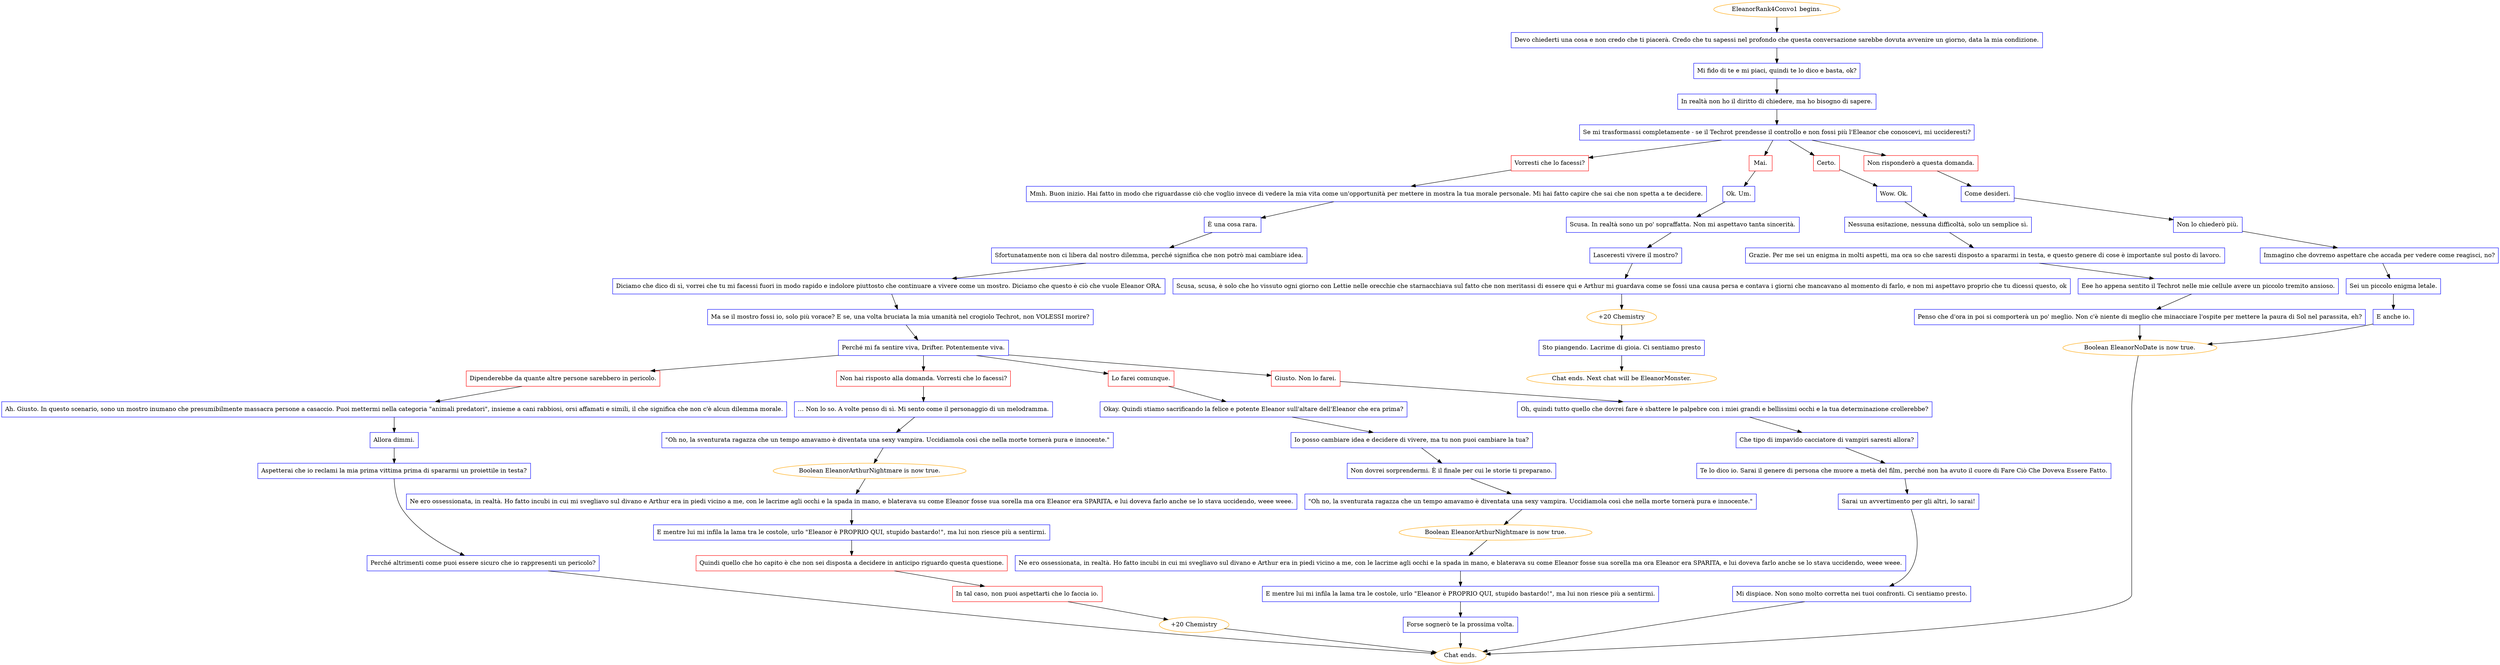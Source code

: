 digraph {
	"EleanorRank4Convo1 begins." [color=orange];
		"EleanorRank4Convo1 begins." -> j3360231764;
	j3360231764 [label="Devo chiederti una cosa e non credo che ti piacerà. Credo che tu sapessi nel profondo che questa conversazione sarebbe dovuta avvenire un giorno, data la mia condizione.",shape=box,color=blue];
		j3360231764 -> j1961650064;
	j1961650064 [label="Mi fido di te e mi piaci, quindi te lo dico e basta, ok?",shape=box,color=blue];
		j1961650064 -> j1577526425;
	j1577526425 [label="In realtà non ho il diritto di chiedere, ma ho bisogno di sapere.",shape=box,color=blue];
		j1577526425 -> j613765027;
	j613765027 [label="Se mi trasformassi completamente - se il Techrot prendesse il controllo e non fossi più l'Eleanor che conoscevi, mi uccideresti?",shape=box,color=blue];
		j613765027 -> j3288250858;
		j613765027 -> j3073667907;
		j613765027 -> j1729339723;
		j613765027 -> j530067871;
	j3288250858 [label="Vorresti che lo facessi?",shape=box,color=red];
		j3288250858 -> j644110413;
	j3073667907 [label="Certo.",shape=box,color=red];
		j3073667907 -> j3032925147;
	j1729339723 [label="Mai.",shape=box,color=red];
		j1729339723 -> j1903204703;
	j530067871 [label="Non risponderò a questa domanda.",shape=box,color=red];
		j530067871 -> j64908942;
	j644110413 [label="Mmh. Buon inizio. Hai fatto in modo che riguardasse ciò che voglio invece di vedere la mia vita come un'opportunità per mettere in mostra la tua morale personale. Mi hai fatto capire che sai che non spetta a te decidere.",shape=box,color=blue];
		j644110413 -> j230405174;
	j3032925147 [label="Wow. Ok.",shape=box,color=blue];
		j3032925147 -> j3047890306;
	j1903204703 [label="Ok. Um.",shape=box,color=blue];
		j1903204703 -> j535499755;
	j64908942 [label="Come desideri.",shape=box,color=blue];
		j64908942 -> j1165207942;
	j230405174 [label="È una cosa rara.",shape=box,color=blue];
		j230405174 -> j1897140096;
	j3047890306 [label="Nessuna esitazione, nessuna difficoltà, solo un semplice sì.",shape=box,color=blue];
		j3047890306 -> j789502228;
	j535499755 [label="Scusa. In realtà sono un po' sopraffatta. Non mi aspettavo tanta sincerità.",shape=box,color=blue];
		j535499755 -> j589634796;
	j1165207942 [label="Non lo chiederò più.",shape=box,color=blue];
		j1165207942 -> j160416296;
	j1897140096 [label="Sfortunatamente non ci libera dal nostro dilemma, perché significa che non potrò mai cambiare idea.",shape=box,color=blue];
		j1897140096 -> j3850152771;
	j789502228 [label="Grazie. Per me sei un enigma in molti aspetti, ma ora so che saresti disposto a spararmi in testa, e questo genere di cose è importante sul posto di lavoro.",shape=box,color=blue];
		j789502228 -> j3105163463;
	j589634796 [label="Lasceresti vivere il mostro?",shape=box,color=blue];
		j589634796 -> j149488429;
	j160416296 [label="Immagino che dovremo aspettare che accada per vedere come reagisci, no?",shape=box,color=blue];
		j160416296 -> j1017837898;
	j3850152771 [label="Diciamo che dico di sì, vorrei che tu mi facessi fuori in modo rapido e indolore piuttosto che continuare a vivere come un mostro. Diciamo che questo è ciò che vuole Eleanor ORA.",shape=box,color=blue];
		j3850152771 -> j1637853690;
	j3105163463 [label="Eee ho appena sentito il Techrot nelle mie cellule avere un piccolo tremito ansioso.",shape=box,color=blue];
		j3105163463 -> j2532768401;
	j149488429 [label="Scusa, scusa, è solo che ho vissuto ogni giorno con Lettie nelle orecchie che starnacchiava sul fatto che non meritassi di essere qui e Arthur mi guardava come se fossi una causa persa e contava i giorni che mancavano al momento di farlo, e non mi aspettavo proprio che tu dicessi questo, ok",shape=box,color=blue];
		j149488429 -> j2684153690;
	j1017837898 [label="Sei un piccolo enigma letale.",shape=box,color=blue];
		j1017837898 -> j2025150029;
	j1637853690 [label="Ma se il mostro fossi io, solo più vorace? E se, una volta bruciata la mia umanità nel crogiolo Techrot, non VOLESSI morire?",shape=box,color=blue];
		j1637853690 -> j4261579770;
	j2532768401 [label="Penso che d'ora in poi si comporterà un po' meglio. Non c'è niente di meglio che minacciare l'ospite per mettere la paura di Sol nel parassita, eh?",shape=box,color=blue];
		j2532768401 -> j2728200779;
	j2684153690 [label="+20 Chemistry",color=orange];
		j2684153690 -> j2798460425;
	j2025150029 [label="E anche io.",shape=box,color=blue];
		j2025150029 -> j2728200779;
	j4261579770 [label="Perché mi fa sentire viva, Drifter. Potentemente viva.",shape=box,color=blue];
		j4261579770 -> j76584881;
		j4261579770 -> j2199530367;
		j4261579770 -> j1750582213;
		j4261579770 -> j1513102657;
	j2728200779 [label="Boolean EleanorNoDate is now true.",color=orange];
		j2728200779 -> "Chat ends.";
	j2798460425 [label="Sto piangendo. Lacrime di gioia. Ci sentiamo presto",shape=box,color=blue];
		j2798460425 -> "Chat ends. Next chat will be EleanorMonster.";
	j76584881 [label="Lo farei comunque.",shape=box,color=red];
		j76584881 -> j1279234436;
	j2199530367 [label="Giusto. Non lo farei.",shape=box,color=red];
		j2199530367 -> j2937012227;
	j1750582213 [label="Dipenderebbe da quante altre persone sarebbero in pericolo.",shape=box,color=red];
		j1750582213 -> j2013338243;
	j1513102657 [label="Non hai risposto alla domanda. Vorresti che lo facessi?",shape=box,color=red];
		j1513102657 -> j3017672959;
	"Chat ends." [color=orange];
	"Chat ends. Next chat will be EleanorMonster." [color=orange];
	j1279234436 [label="Okay. Quindi stiamo sacrificando la felice e potente Eleanor sull'altare dell'Eleanor che era prima?",shape=box,color=blue];
		j1279234436 -> j161051787;
	j2937012227 [label="Oh, quindi tutto quello che dovrei fare è sbattere le palpebre con i miei grandi e bellissimi occhi e la tua determinazione crollerebbe?",shape=box,color=blue];
		j2937012227 -> j2501357889;
	j2013338243 [label="Ah. Giusto. In questo scenario, sono un mostro inumano che presumibilmente massacra persone a casaccio. Puoi mettermi nella categoria \"animali predatori\", insieme a cani rabbiosi, orsi affamati e simili, il che significa che non c'è alcun dilemma morale.",shape=box,color=blue];
		j2013338243 -> j1782382711;
	j3017672959 [label="… Non lo so. A volte penso di sì. Mi sento come il personaggio di un melodramma.",shape=box,color=blue];
		j3017672959 -> j1826233089;
	j161051787 [label="Io posso cambiare idea e decidere di vivere, ma tu non puoi cambiare la tua?",shape=box,color=blue];
		j161051787 -> j336978720;
	j2501357889 [label="Che tipo di impavido cacciatore di vampiri saresti allora?",shape=box,color=blue];
		j2501357889 -> j3863444135;
	j1782382711 [label="Allora dimmi.",shape=box,color=blue];
		j1782382711 -> j3379839921;
	j1826233089 [label="\"Oh no, la sventurata ragazza che un tempo amavamo è diventata una sexy vampira. Uccidiamola così che nella morte tornerà pura e innocente.\"",shape=box,color=blue];
		j1826233089 -> j1735240966;
	j336978720 [label="Non dovrei sorprendermi. È il finale per cui le storie ti preparano.",shape=box,color=blue];
		j336978720 -> j2050189910;
	j3863444135 [label="Te lo dico io. Sarai il genere di persona che muore a metà del film, perché non ha avuto il cuore di Fare Ciò Che Doveva Essere Fatto.",shape=box,color=blue];
		j3863444135 -> j2834231563;
	j3379839921 [label="Aspetterai che io reclami la mia prima vittima prima di spararmi un proiettile in testa?",shape=box,color=blue];
		j3379839921 -> j1735741677;
	j1735240966 [label="Boolean EleanorArthurNightmare is now true.",color=orange];
		j1735240966 -> j3598368313;
	j2050189910 [label="\"Oh no, la sventurata ragazza che un tempo amavamo è diventata una sexy vampira. Uccidiamola così che nella morte tornerà pura e innocente.\"",shape=box,color=blue];
		j2050189910 -> j3905532895;
	j2834231563 [label="Sarai un avvertimento per gli altri, lo sarai!",shape=box,color=blue];
		j2834231563 -> j578716874;
	j1735741677 [label="Perché altrimenti come puoi essere sicuro che io rappresenti un pericolo?",shape=box,color=blue];
		j1735741677 -> "Chat ends.";
	j3598368313 [label="Ne ero ossessionata, in realtà. Ho fatto incubi in cui mi svegliavo sul divano e Arthur era in piedi vicino a me, con le lacrime agli occhi e la spada in mano, e blaterava su come Eleanor fosse sua sorella ma ora Eleanor era SPARITA, e lui doveva farlo anche se lo stava uccidendo, weee weee.",shape=box,color=blue];
		j3598368313 -> j2787720794;
	j3905532895 [label="Boolean EleanorArthurNightmare is now true.",color=orange];
		j3905532895 -> j3105351456;
	j578716874 [label="Mi dispiace. Non sono molto corretta nei tuoi confronti. Ci sentiamo presto.",shape=box,color=blue];
		j578716874 -> "Chat ends.";
	j2787720794 [label="E mentre lui mi infila la lama tra le costole, urlo \"Eleanor è PROPRIO QUI, stupido bastardo!\", ma lui non riesce più a sentirmi.",shape=box,color=blue];
		j2787720794 -> j556432125;
	j3105351456 [label="Ne ero ossessionata, in realtà. Ho fatto incubi in cui mi svegliavo sul divano e Arthur era in piedi vicino a me, con le lacrime agli occhi e la spada in mano, e blaterava su come Eleanor fosse sua sorella ma ora Eleanor era SPARITA, e lui doveva farlo anche se lo stava uccidendo, weee weee.",shape=box,color=blue];
		j3105351456 -> j3257749062;
	j556432125 [label="Quindi quello che ho capito è che non sei disposta a decidere in anticipo riguardo questa questione.",shape=box,color=red];
		j556432125 -> j2372291287;
	j3257749062 [label="E mentre lui mi infila la lama tra le costole, urlo \"Eleanor è PROPRIO QUI, stupido bastardo!\", ma lui non riesce più a sentirmi.",shape=box,color=blue];
		j3257749062 -> j3383763596;
	j2372291287 [label="In tal caso, non puoi aspettarti che lo faccia io.",shape=box,color=red];
		j2372291287 -> j367054140;
	j3383763596 [label="Forse sognerò te la prossima volta.",shape=box,color=blue];
		j3383763596 -> "Chat ends.";
	j367054140 [label="+20 Chemistry",color=orange];
		j367054140 -> "Chat ends.";
}